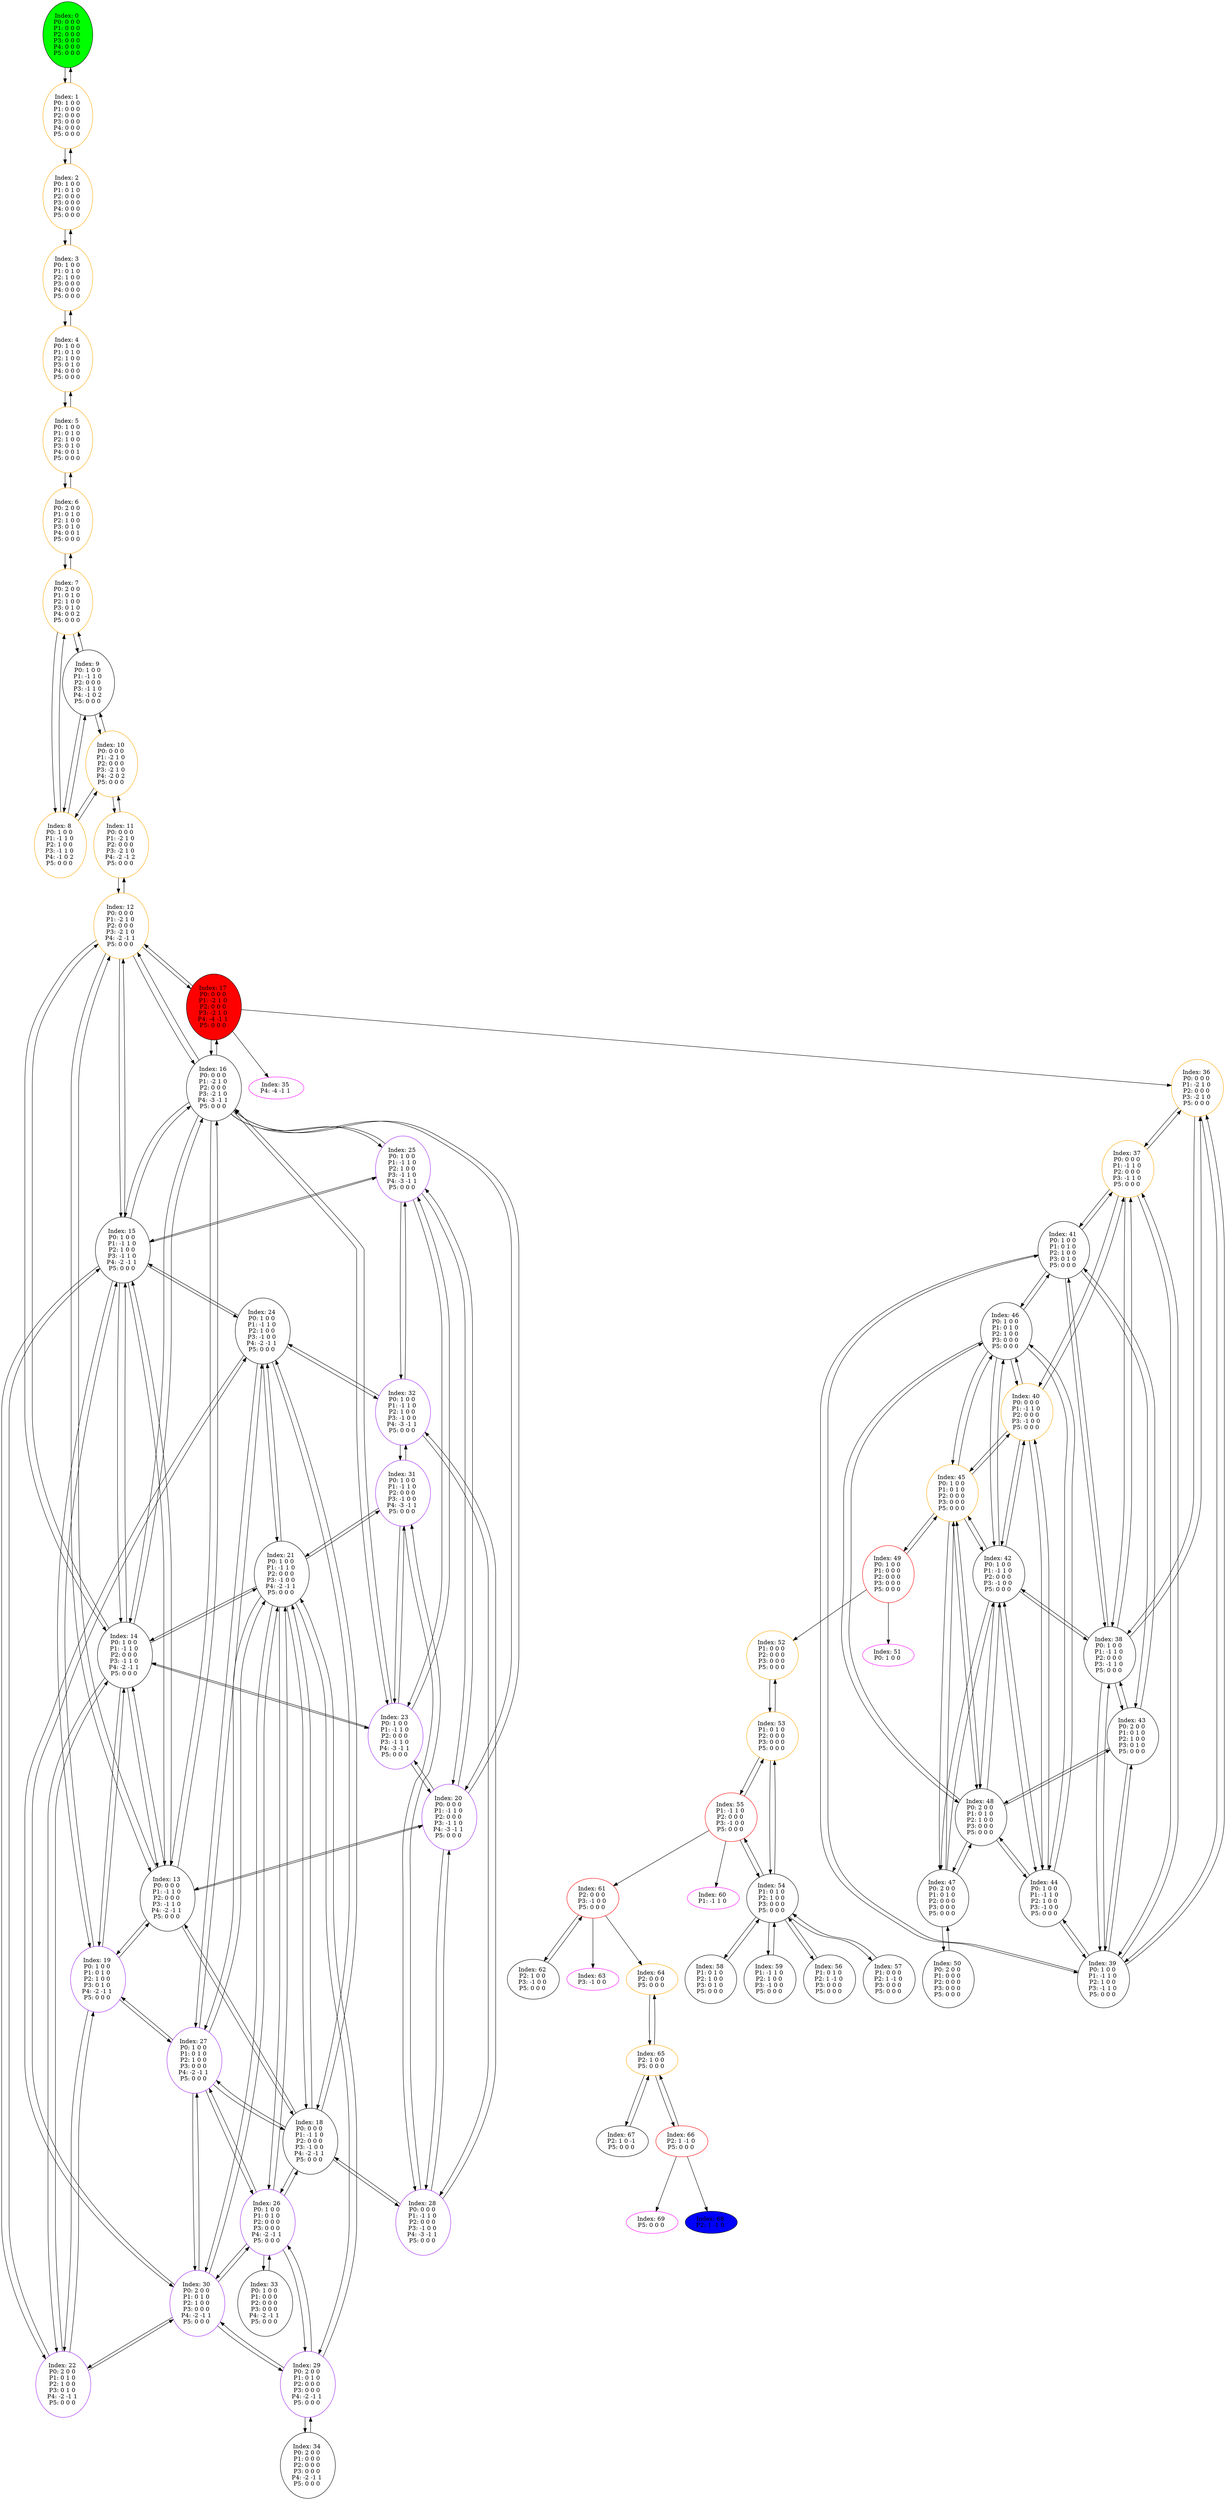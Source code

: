 digraph G {
color = "black"
0[label = "Index: 0 
P0: 0 0 0 
P1: 0 0 0 
P2: 0 0 0 
P3: 0 0 0 
P4: 0 0 0 
P5: 0 0 0 
", style="filled", fillcolor = "green"]
1[label = "Index: 1 
P0: 1 0 0 
P1: 0 0 0 
P2: 0 0 0 
P3: 0 0 0 
P4: 0 0 0 
P5: 0 0 0 
", color = "orange"]
2[label = "Index: 2 
P0: 1 0 0 
P1: 0 1 0 
P2: 0 0 0 
P3: 0 0 0 
P4: 0 0 0 
P5: 0 0 0 
", color = "orange"]
3[label = "Index: 3 
P0: 1 0 0 
P1: 0 1 0 
P2: 1 0 0 
P3: 0 0 0 
P4: 0 0 0 
P5: 0 0 0 
", color = "orange"]
4[label = "Index: 4 
P0: 1 0 0 
P1: 0 1 0 
P2: 1 0 0 
P3: 0 1 0 
P4: 0 0 0 
P5: 0 0 0 
", color = "orange"]
5[label = "Index: 5 
P0: 1 0 0 
P1: 0 1 0 
P2: 1 0 0 
P3: 0 1 0 
P4: 0 0 1 
P5: 0 0 0 
", color = "orange"]
6[label = "Index: 6 
P0: 2 0 0 
P1: 0 1 0 
P2: 1 0 0 
P3: 0 1 0 
P4: 0 0 1 
P5: 0 0 0 
", color = "orange"]
7[label = "Index: 7 
P0: 2 0 0 
P1: 0 1 0 
P2: 1 0 0 
P3: 0 1 0 
P4: 0 0 2 
P5: 0 0 0 
", color = "orange"]
8[label = "Index: 8 
P0: 1 0 0 
P1: -1 1 0 
P2: 1 0 0 
P3: -1 1 0 
P4: -1 0 2 
P5: 0 0 0 
", color = "orange"]
9[label = "Index: 9 
P0: 1 0 0 
P1: -1 1 0 
P2: 0 0 0 
P3: -1 1 0 
P4: -1 0 2 
P5: 0 0 0 
"]
10[label = "Index: 10 
P0: 0 0 0 
P1: -2 1 0 
P2: 0 0 0 
P3: -2 1 0 
P4: -2 0 2 
P5: 0 0 0 
", color = "orange"]
11[label = "Index: 11 
P0: 0 0 0 
P1: -2 1 0 
P2: 0 0 0 
P3: -2 1 0 
P4: -2 -1 2 
P5: 0 0 0 
", color = "orange"]
12[label = "Index: 12 
P0: 0 0 0 
P1: -2 1 0 
P2: 0 0 0 
P3: -2 1 0 
P4: -2 -1 1 
P5: 0 0 0 
", color = "orange"]
13[label = "Index: 13 
P0: 0 0 0 
P1: -1 1 0 
P2: 0 0 0 
P3: -1 1 0 
P4: -2 -1 1 
P5: 0 0 0 
"]
14[label = "Index: 14 
P0: 1 0 0 
P1: -1 1 0 
P2: 0 0 0 
P3: -1 1 0 
P4: -2 -1 1 
P5: 0 0 0 
"]
15[label = "Index: 15 
P0: 1 0 0 
P1: -1 1 0 
P2: 1 0 0 
P3: -1 1 0 
P4: -2 -1 1 
P5: 0 0 0 
"]
16[label = "Index: 16 
P0: 0 0 0 
P1: -2 1 0 
P2: 0 0 0 
P3: -2 1 0 
P4: -3 -1 1 
P5: 0 0 0 
"]
17[label = "Index: 17 
P0: 0 0 0 
P1: -2 1 0 
P2: 0 0 0 
P3: -2 1 0 
P4: -4 -1 1 
P5: 0 0 0 
", style="filled", fillcolor = "red"]
18[label = "Index: 18 
P0: 0 0 0 
P1: -1 1 0 
P2: 0 0 0 
P3: -1 0 0 
P4: -2 -1 1 
P5: 0 0 0 
"]
19[label = "Index: 19 
P0: 1 0 0 
P1: 0 1 0 
P2: 1 0 0 
P3: 0 1 0 
P4: -2 -1 1 
P5: 0 0 0 
", color = "purple"]
20[label = "Index: 20 
P0: 0 0 0 
P1: -1 1 0 
P2: 0 0 0 
P3: -1 1 0 
P4: -3 -1 1 
P5: 0 0 0 
", color = "purple"]
21[label = "Index: 21 
P0: 1 0 0 
P1: -1 1 0 
P2: 0 0 0 
P3: -1 0 0 
P4: -2 -1 1 
P5: 0 0 0 
"]
22[label = "Index: 22 
P0: 2 0 0 
P1: 0 1 0 
P2: 1 0 0 
P3: 0 1 0 
P4: -2 -1 1 
P5: 0 0 0 
", color = "purple"]
23[label = "Index: 23 
P0: 1 0 0 
P1: -1 1 0 
P2: 0 0 0 
P3: -1 1 0 
P4: -3 -1 1 
P5: 0 0 0 
", color = "purple"]
24[label = "Index: 24 
P0: 1 0 0 
P1: -1 1 0 
P2: 1 0 0 
P3: -1 0 0 
P4: -2 -1 1 
P5: 0 0 0 
"]
25[label = "Index: 25 
P0: 1 0 0 
P1: -1 1 0 
P2: 1 0 0 
P3: -1 1 0 
P4: -3 -1 1 
P5: 0 0 0 
", color = "purple"]
26[label = "Index: 26 
P0: 1 0 0 
P1: 0 1 0 
P2: 0 0 0 
P3: 0 0 0 
P4: -2 -1 1 
P5: 0 0 0 
", color = "purple"]
27[label = "Index: 27 
P0: 1 0 0 
P1: 0 1 0 
P2: 1 0 0 
P3: 0 0 0 
P4: -2 -1 1 
P5: 0 0 0 
", color = "purple"]
28[label = "Index: 28 
P0: 0 0 0 
P1: -1 1 0 
P2: 0 0 0 
P3: -1 0 0 
P4: -3 -1 1 
P5: 0 0 0 
", color = "purple"]
29[label = "Index: 29 
P0: 2 0 0 
P1: 0 1 0 
P2: 0 0 0 
P3: 0 0 0 
P4: -2 -1 1 
P5: 0 0 0 
", color = "purple"]
30[label = "Index: 30 
P0: 2 0 0 
P1: 0 1 0 
P2: 1 0 0 
P3: 0 0 0 
P4: -2 -1 1 
P5: 0 0 0 
", color = "purple"]
31[label = "Index: 31 
P0: 1 0 0 
P1: -1 1 0 
P2: 0 0 0 
P3: -1 0 0 
P4: -3 -1 1 
P5: 0 0 0 
", color = "purple"]
32[label = "Index: 32 
P0: 1 0 0 
P1: -1 1 0 
P2: 1 0 0 
P3: -1 0 0 
P4: -3 -1 1 
P5: 0 0 0 
", color = "purple"]
33[label = "Index: 33 
P0: 1 0 0 
P1: 0 0 0 
P2: 0 0 0 
P3: 0 0 0 
P4: -2 -1 1 
P5: 0 0 0 
"]
34[label = "Index: 34 
P0: 2 0 0 
P1: 0 0 0 
P2: 0 0 0 
P3: 0 0 0 
P4: -2 -1 1 
P5: 0 0 0 
"]
35[label = "Index: 35 
P4: -4 -1 1 
", color = "fuchsia"]
36[label = "Index: 36 
P0: 0 0 0 
P1: -2 1 0 
P2: 0 0 0 
P3: -2 1 0 
P5: 0 0 0 
", color = "orange"]
37[label = "Index: 37 
P0: 0 0 0 
P1: -1 1 0 
P2: 0 0 0 
P3: -1 1 0 
P5: 0 0 0 
", color = "orange"]
38[label = "Index: 38 
P0: 1 0 0 
P1: -1 1 0 
P2: 0 0 0 
P3: -1 1 0 
P5: 0 0 0 
"]
39[label = "Index: 39 
P0: 1 0 0 
P1: -1 1 0 
P2: 1 0 0 
P3: -1 1 0 
P5: 0 0 0 
"]
40[label = "Index: 40 
P0: 0 0 0 
P1: -1 1 0 
P2: 0 0 0 
P3: -1 0 0 
P5: 0 0 0 
", color = "orange"]
41[label = "Index: 41 
P0: 1 0 0 
P1: 0 1 0 
P2: 1 0 0 
P3: 0 1 0 
P5: 0 0 0 
"]
42[label = "Index: 42 
P0: 1 0 0 
P1: -1 1 0 
P2: 0 0 0 
P3: -1 0 0 
P5: 0 0 0 
"]
43[label = "Index: 43 
P0: 2 0 0 
P1: 0 1 0 
P2: 1 0 0 
P3: 0 1 0 
P5: 0 0 0 
"]
44[label = "Index: 44 
P0: 1 0 0 
P1: -1 1 0 
P2: 1 0 0 
P3: -1 0 0 
P5: 0 0 0 
"]
45[label = "Index: 45 
P0: 1 0 0 
P1: 0 1 0 
P2: 0 0 0 
P3: 0 0 0 
P5: 0 0 0 
", color = "orange"]
46[label = "Index: 46 
P0: 1 0 0 
P1: 0 1 0 
P2: 1 0 0 
P3: 0 0 0 
P5: 0 0 0 
"]
47[label = "Index: 47 
P0: 2 0 0 
P1: 0 1 0 
P2: 0 0 0 
P3: 0 0 0 
P5: 0 0 0 
"]
48[label = "Index: 48 
P0: 2 0 0 
P1: 0 1 0 
P2: 1 0 0 
P3: 0 0 0 
P5: 0 0 0 
"]
49[label = "Index: 49 
P0: 1 0 0 
P1: 0 0 0 
P2: 0 0 0 
P3: 0 0 0 
P5: 0 0 0 
", color = "red"]
50[label = "Index: 50 
P0: 2 0 0 
P1: 0 0 0 
P2: 0 0 0 
P3: 0 0 0 
P5: 0 0 0 
"]
51[label = "Index: 51 
P0: 1 0 0 
", color = "fuchsia"]
52[label = "Index: 52 
P1: 0 0 0 
P2: 0 0 0 
P3: 0 0 0 
P5: 0 0 0 
", color = "orange"]
53[label = "Index: 53 
P1: 0 1 0 
P2: 0 0 0 
P3: 0 0 0 
P5: 0 0 0 
", color = "orange"]
54[label = "Index: 54 
P1: 0 1 0 
P2: 1 0 0 
P3: 0 0 0 
P5: 0 0 0 
"]
55[label = "Index: 55 
P1: -1 1 0 
P2: 0 0 0 
P3: -1 0 0 
P5: 0 0 0 
", color = "red"]
56[label = "Index: 56 
P1: 0 1 0 
P2: 1 -1 0 
P3: 0 0 0 
P5: 0 0 0 
"]
57[label = "Index: 57 
P1: 0 0 0 
P2: 1 -1 0 
P3: 0 0 0 
P5: 0 0 0 
"]
58[label = "Index: 58 
P1: 0 1 0 
P2: 1 0 0 
P3: 0 1 0 
P5: 0 0 0 
"]
59[label = "Index: 59 
P1: -1 1 0 
P2: 1 0 0 
P3: -1 0 0 
P5: 0 0 0 
"]
60[label = "Index: 60 
P1: -1 1 0 
", color = "fuchsia"]
61[label = "Index: 61 
P2: 0 0 0 
P3: -1 0 0 
P5: 0 0 0 
", color = "red"]
62[label = "Index: 62 
P2: 1 0 0 
P3: -1 0 0 
P5: 0 0 0 
"]
63[label = "Index: 63 
P3: -1 0 0 
", color = "fuchsia"]
64[label = "Index: 64 
P2: 0 0 0 
P5: 0 0 0 
", color = "orange"]
65[label = "Index: 65 
P2: 1 0 0 
P5: 0 0 0 
", color = "orange"]
66[label = "Index: 66 
P2: 1 -1 0 
P5: 0 0 0 
", color = "red"]
67[label = "Index: 67 
P2: 1 0 -1 
P5: 0 0 0 
"]
68[label = "Index: 68 
P2: 1 -1 0 
", style="filled", fillcolor = "blue"]
69[label = "Index: 69 
P5: 0 0 0 
", color = "fuchsia"]
0 -> 1

1 -> 0
1 -> 2

2 -> 1
2 -> 3

3 -> 2
3 -> 4

4 -> 3
4 -> 5

5 -> 4
5 -> 6

6 -> 5
6 -> 7

7 -> 6
7 -> 8
7 -> 9

8 -> 7
8 -> 9
8 -> 10

9 -> 7
9 -> 8
9 -> 10

10 -> 8
10 -> 9
10 -> 11

11 -> 10
11 -> 12

12 -> 11
12 -> 13
12 -> 14
12 -> 15
12 -> 16
12 -> 17

13 -> 12
13 -> 14
13 -> 15
13 -> 18
13 -> 19
13 -> 20
13 -> 16

14 -> 12
14 -> 13
14 -> 15
14 -> 21
14 -> 19
14 -> 22
14 -> 23
14 -> 16

15 -> 12
15 -> 13
15 -> 14
15 -> 24
15 -> 19
15 -> 22
15 -> 25
15 -> 16

16 -> 12
16 -> 13
16 -> 14
16 -> 15
16 -> 20
16 -> 23
16 -> 25
16 -> 17

17 -> 12
17 -> 16
17 -> 36
17 -> 35

18 -> 13
18 -> 21
18 -> 24
18 -> 26
18 -> 27
18 -> 28

19 -> 13
19 -> 14
19 -> 15
19 -> 22
19 -> 27

20 -> 13
20 -> 16
20 -> 23
20 -> 25
20 -> 28

21 -> 14
21 -> 18
21 -> 24
21 -> 26
21 -> 29
21 -> 27
21 -> 30
21 -> 31

22 -> 14
22 -> 15
22 -> 19
22 -> 30

23 -> 14
23 -> 16
23 -> 20
23 -> 25
23 -> 31

24 -> 15
24 -> 18
24 -> 21
24 -> 27
24 -> 30
24 -> 32

25 -> 15
25 -> 16
25 -> 20
25 -> 23
25 -> 32

26 -> 18
26 -> 21
26 -> 29
26 -> 33
26 -> 27
26 -> 30

27 -> 18
27 -> 19
27 -> 21
27 -> 24
27 -> 26
27 -> 30

28 -> 18
28 -> 20
28 -> 31
28 -> 32

29 -> 21
29 -> 26
29 -> 34
29 -> 30

30 -> 21
30 -> 22
30 -> 24
30 -> 26
30 -> 27
30 -> 29

31 -> 21
31 -> 23
31 -> 28
31 -> 32

32 -> 24
32 -> 25
32 -> 28
32 -> 31

33 -> 26

34 -> 29

36 -> 37
36 -> 38
36 -> 39

37 -> 36
37 -> 38
37 -> 39
37 -> 40
37 -> 41

38 -> 36
38 -> 37
38 -> 39
38 -> 42
38 -> 41
38 -> 43

39 -> 36
39 -> 37
39 -> 38
39 -> 44
39 -> 41
39 -> 43

40 -> 37
40 -> 42
40 -> 44
40 -> 45
40 -> 46

41 -> 37
41 -> 38
41 -> 39
41 -> 43
41 -> 46

42 -> 38
42 -> 40
42 -> 44
42 -> 45
42 -> 47
42 -> 46
42 -> 48

43 -> 38
43 -> 39
43 -> 41
43 -> 48

44 -> 39
44 -> 40
44 -> 42
44 -> 46
44 -> 48

45 -> 40
45 -> 42
45 -> 47
45 -> 49
45 -> 46
45 -> 48

46 -> 40
46 -> 41
46 -> 42
46 -> 44
46 -> 45
46 -> 48

47 -> 42
47 -> 45
47 -> 50
47 -> 48

48 -> 42
48 -> 43
48 -> 44
48 -> 45
48 -> 46
48 -> 47

49 -> 45
49 -> 52
49 -> 51

50 -> 47

52 -> 53

53 -> 52
53 -> 54
53 -> 55

54 -> 53
54 -> 56
54 -> 57
54 -> 58
54 -> 59
54 -> 55

55 -> 53
55 -> 54
55 -> 61
55 -> 60

56 -> 54

57 -> 54

58 -> 54

59 -> 54

61 -> 62
61 -> 64
61 -> 63

62 -> 61

64 -> 65

65 -> 64
65 -> 66
65 -> 67

66 -> 65
66 -> 69
66 -> 68

67 -> 65

}

